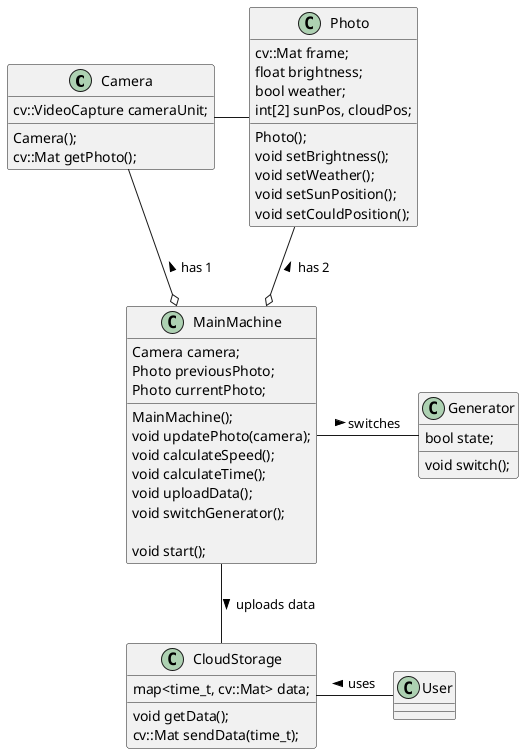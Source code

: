 @startuml

class Camera
{
   cv::VideoCapture cameraUnit;

   Camera();
   cv::Mat getPhoto();
}

class Photo
{
   cv::Mat frame;
   float brightness;
   bool weather;
   int[2] sunPos, cloudPos;

   Photo();
   void setBrightness();
   void setWeather();
   void setSunPosition();
   void setCouldPosition();
}

class MainMachine
{
   Camera camera;
   Photo previousPhoto;
   Photo currentPhoto;
   
   MainMachine();
   void updatePhoto(camera);
   void calculateSpeed();
   void calculateTime();
   void uploadData();
   void switchGenerator();

   void start();
}

class Generator
{
   bool state;

   void switch();
}

class CloudStorage
{
  map<time_t, cv::Mat> data;

  void getData();
  cv::Mat sendData(time_t);
}

Camera -o MainMachine : has 1 <
Photo --o MainMachine : has 2 <
Camera - Photo
MainMachine - Generator : switches >
MainMachine -- CloudStorage : uploads data >
CloudStorage - User: uses <

@enduml
